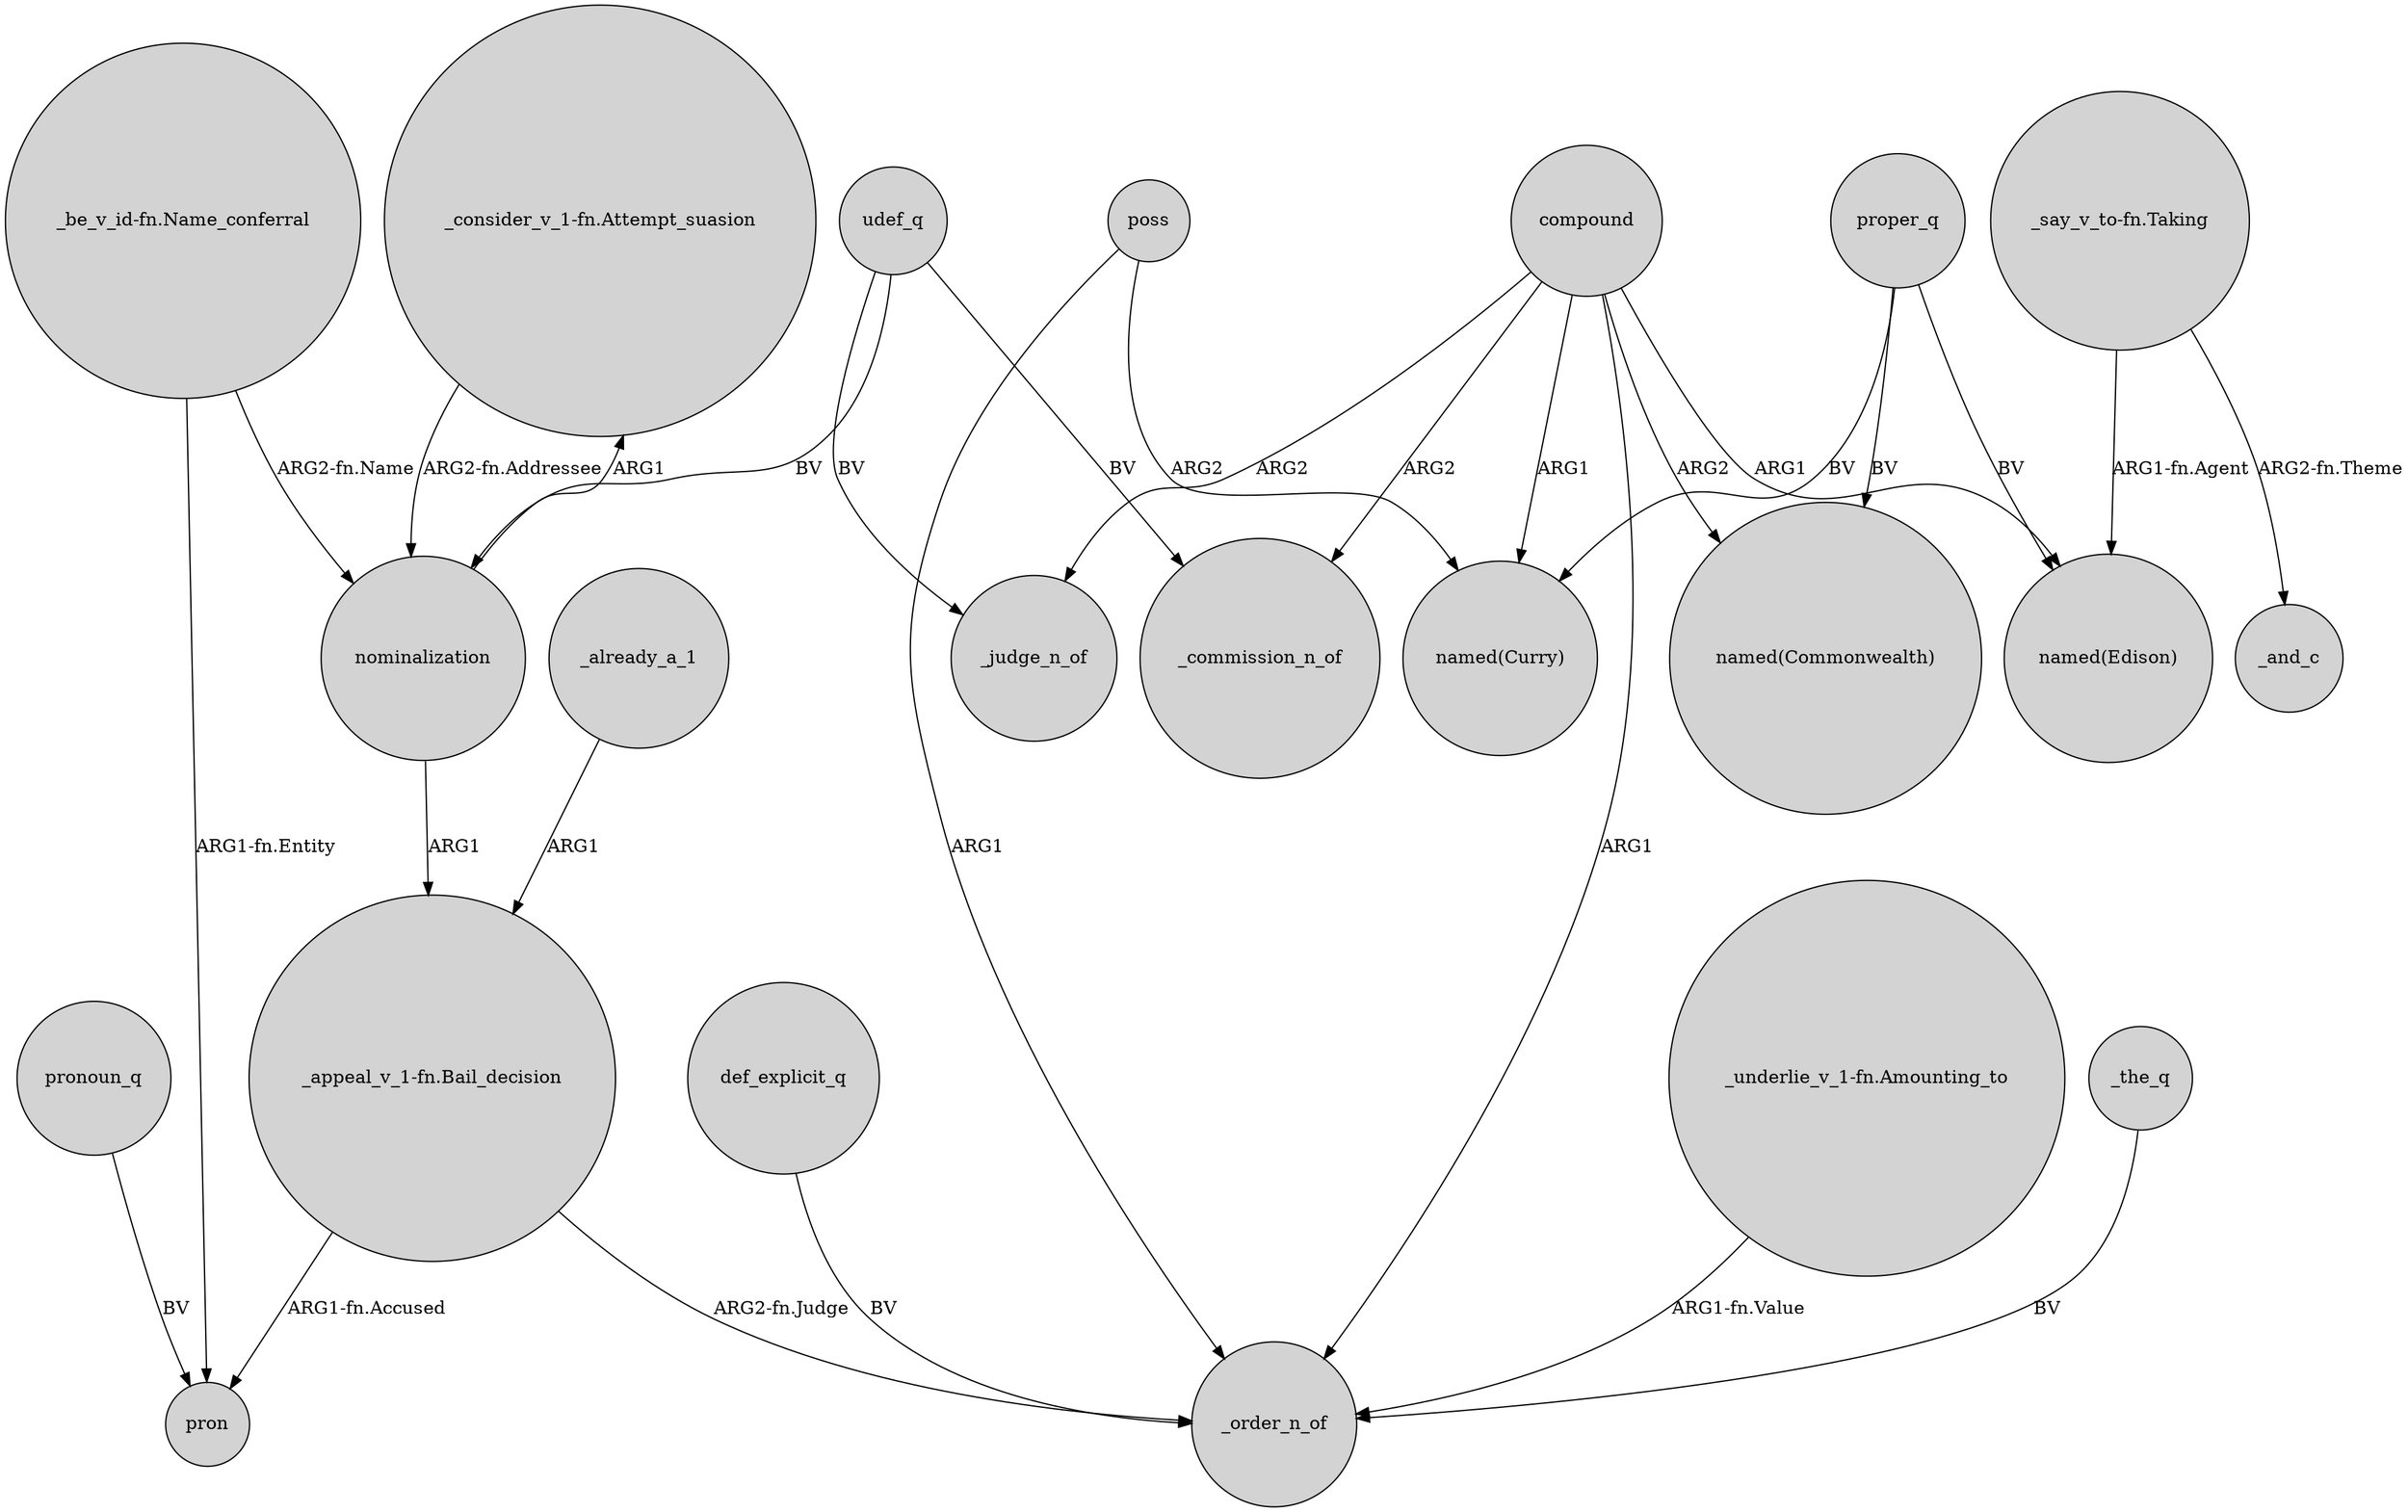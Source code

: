 digraph {
	node [shape=circle style=filled]
	"_consider_v_1-fn.Attempt_suasion" -> nominalization [label="ARG2-fn.Addressee"]
	udef_q -> _commission_n_of [label=BV]
	poss -> "named(Curry)" [label=ARG2]
	compound -> _commission_n_of [label=ARG2]
	proper_q -> "named(Edison)" [label=BV]
	"_be_v_id-fn.Name_conferral" -> nominalization [label="ARG2-fn.Name"]
	"_appeal_v_1-fn.Bail_decision" -> pron [label="ARG1-fn.Accused"]
	"_be_v_id-fn.Name_conferral" -> pron [label="ARG1-fn.Entity"]
	"_underlie_v_1-fn.Amounting_to" -> _order_n_of [label="ARG1-fn.Value"]
	"_appeal_v_1-fn.Bail_decision" -> _order_n_of [label="ARG2-fn.Judge"]
	"_say_v_to-fn.Taking" -> _and_c [label="ARG2-fn.Theme"]
	"_say_v_to-fn.Taking" -> "named(Edison)" [label="ARG1-fn.Agent"]
	udef_q -> _judge_n_of [label=BV]
	nominalization -> "_appeal_v_1-fn.Bail_decision" [label=ARG1]
	_the_q -> _order_n_of [label=BV]
	compound -> _order_n_of [label=ARG1]
	proper_q -> "named(Commonwealth)" [label=BV]
	poss -> _order_n_of [label=ARG1]
	udef_q -> nominalization [label=BV]
	def_explicit_q -> _order_n_of [label=BV]
	compound -> _judge_n_of [label=ARG2]
	pronoun_q -> pron [label=BV]
	_already_a_1 -> "_appeal_v_1-fn.Bail_decision" [label=ARG1]
	compound -> "named(Commonwealth)" [label=ARG2]
	compound -> "named(Curry)" [label=ARG1]
	compound -> "named(Edison)" [label=ARG1]
	nominalization -> "_consider_v_1-fn.Attempt_suasion" [label=ARG1]
	proper_q -> "named(Curry)" [label=BV]
}
